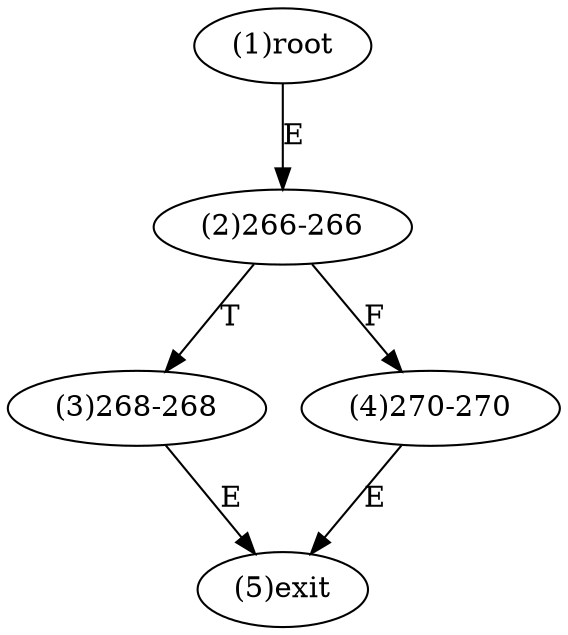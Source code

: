 digraph "" { 
1[ label="(1)root"];
2[ label="(2)266-266"];
3[ label="(3)268-268"];
4[ label="(4)270-270"];
5[ label="(5)exit"];
1->2[ label="E"];
2->4[ label="F"];
2->3[ label="T"];
3->5[ label="E"];
4->5[ label="E"];
}